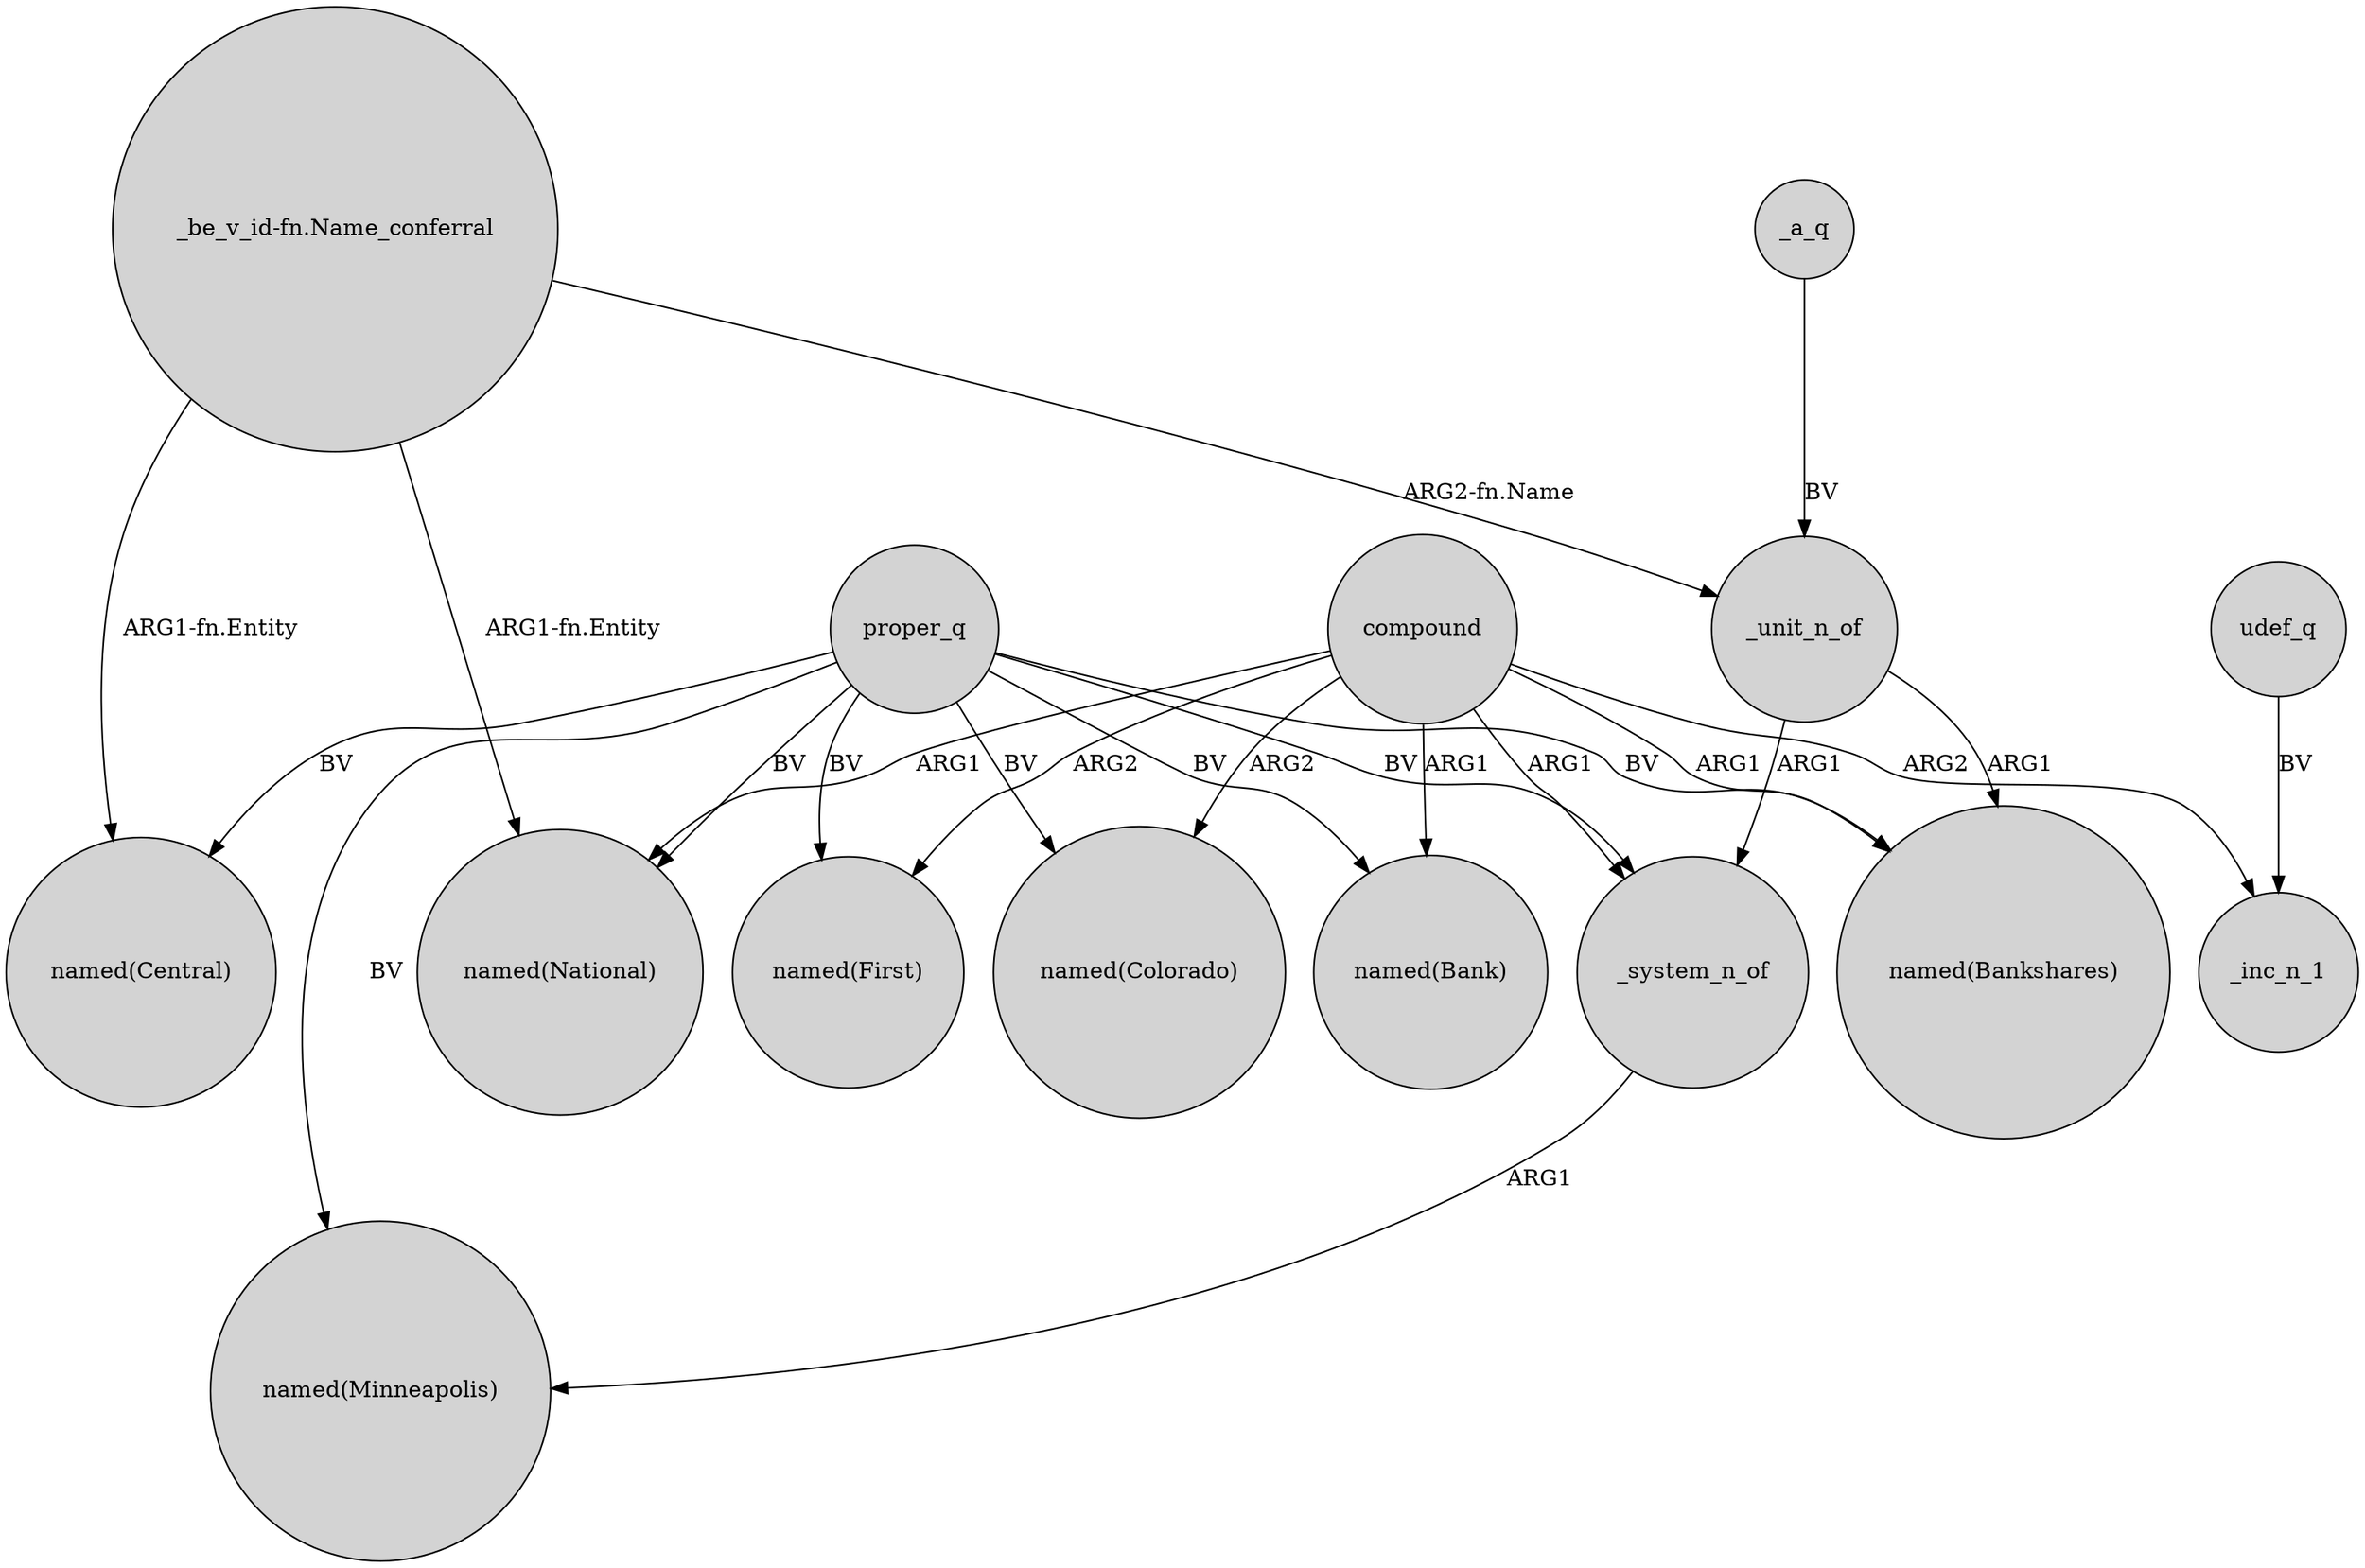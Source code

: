 digraph {
	node [shape=circle style=filled]
	compound -> _system_n_of [label=ARG1]
	compound -> "named(Colorado)" [label=ARG2]
	proper_q -> "named(First)" [label=BV]
	compound -> "named(Bank)" [label=ARG1]
	proper_q -> "named(Minneapolis)" [label=BV]
	"_be_v_id-fn.Name_conferral" -> "named(National)" [label="ARG1-fn.Entity"]
	"_be_v_id-fn.Name_conferral" -> "named(Central)" [label="ARG1-fn.Entity"]
	udef_q -> _inc_n_1 [label=BV]
	compound -> "named(First)" [label=ARG2]
	compound -> "named(National)" [label=ARG1]
	compound -> _inc_n_1 [label=ARG2]
	proper_q -> "named(Bankshares)" [label=BV]
	_unit_n_of -> _system_n_of [label=ARG1]
	"_be_v_id-fn.Name_conferral" -> _unit_n_of [label="ARG2-fn.Name"]
	_system_n_of -> "named(Minneapolis)" [label=ARG1]
	proper_q -> "named(Colorado)" [label=BV]
	proper_q -> "named(Central)" [label=BV]
	proper_q -> "named(National)" [label=BV]
	_unit_n_of -> "named(Bankshares)" [label=ARG1]
	_a_q -> _unit_n_of [label=BV]
	compound -> "named(Bankshares)" [label=ARG1]
	proper_q -> "named(Bank)" [label=BV]
	proper_q -> _system_n_of [label=BV]
}
